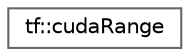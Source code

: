 digraph "类继承关系图"
{
 // LATEX_PDF_SIZE
  bgcolor="transparent";
  edge [fontname=Helvetica,fontsize=10,labelfontname=Helvetica,labelfontsize=10];
  node [fontname=Helvetica,fontsize=10,shape=box,height=0.2,width=0.4];
  rankdir="LR";
  Node0 [id="Node000000",label="tf::cudaRange",height=0.2,width=0.4,color="grey40", fillcolor="white", style="filled",URL="$structtf_1_1cuda_range.html",tooltip=" "];
}

